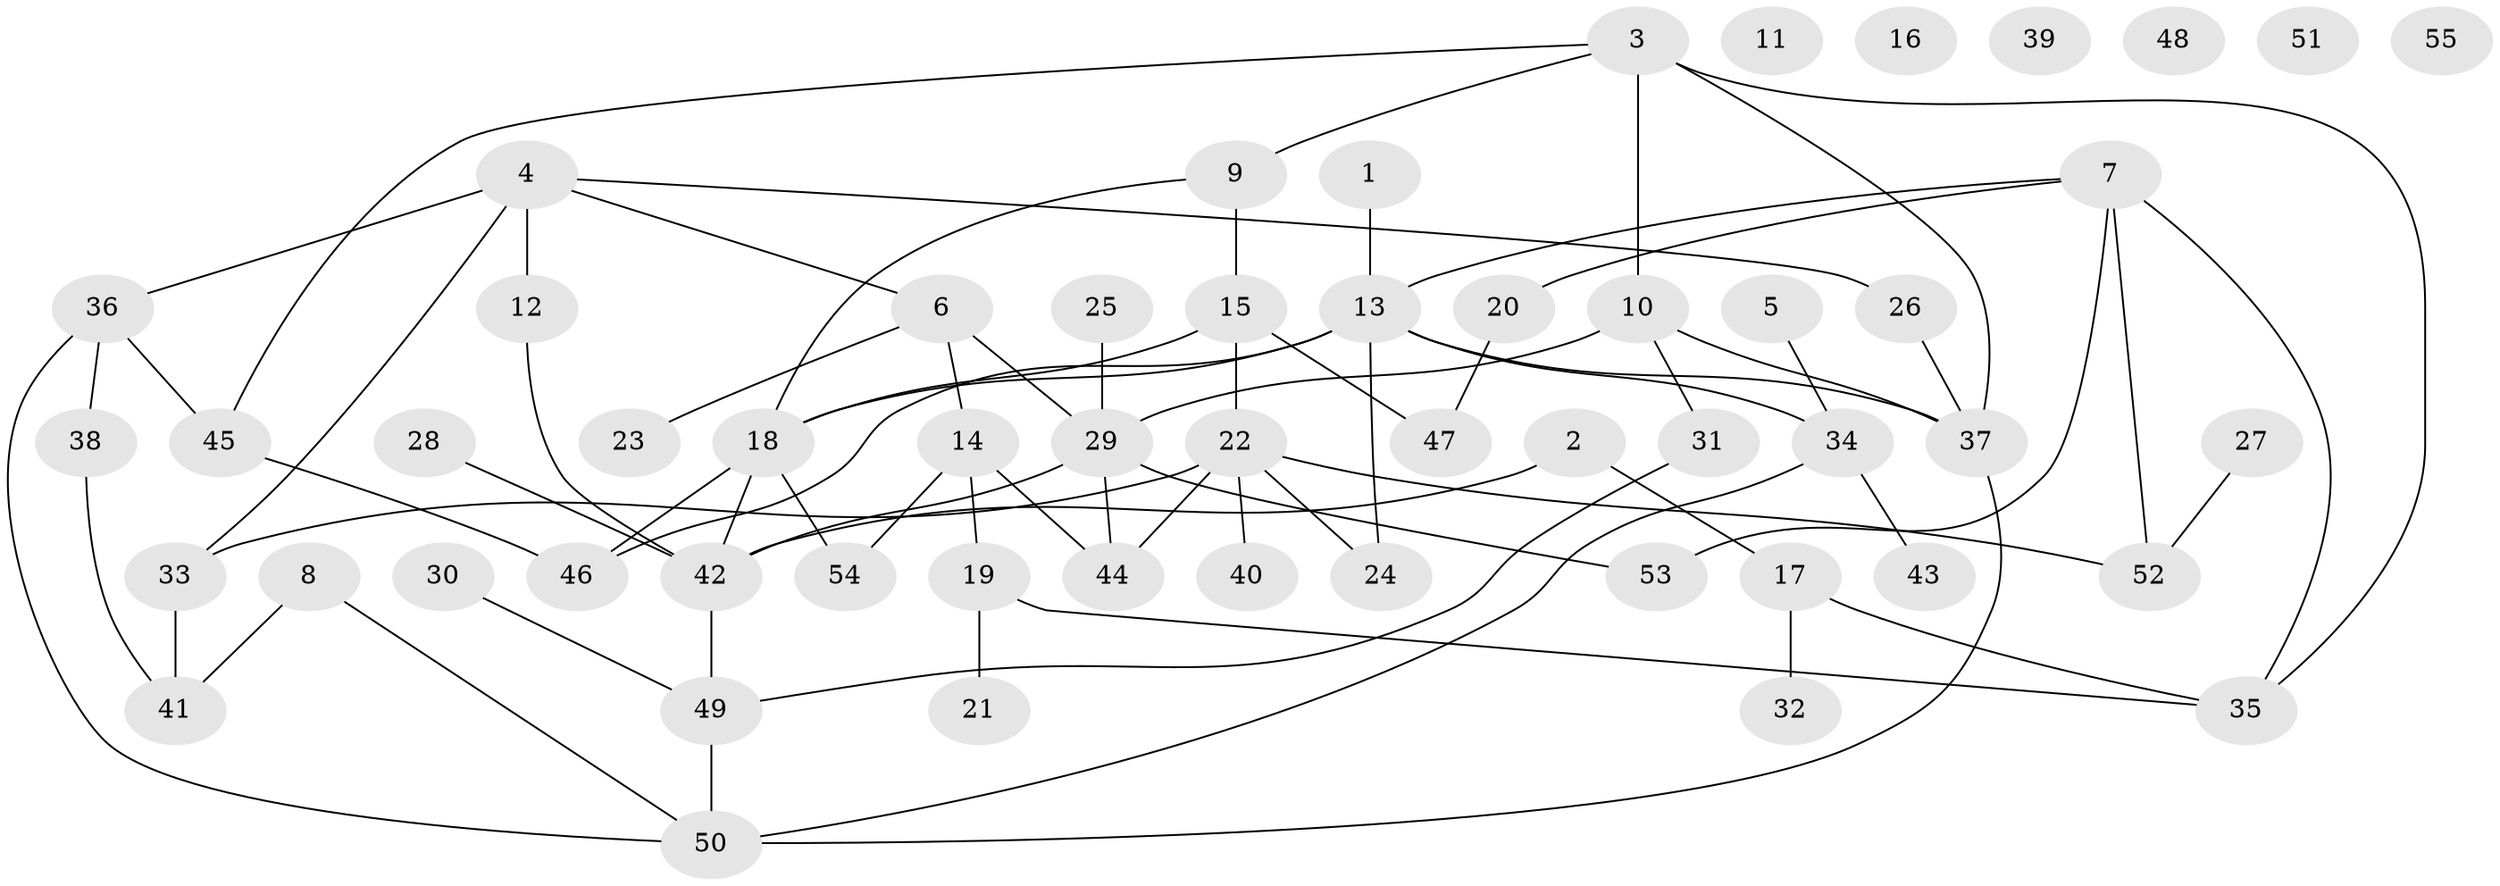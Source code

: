// Generated by graph-tools (version 1.1) at 2025/12/03/09/25 04:12:59]
// undirected, 55 vertices, 74 edges
graph export_dot {
graph [start="1"]
  node [color=gray90,style=filled];
  1;
  2;
  3;
  4;
  5;
  6;
  7;
  8;
  9;
  10;
  11;
  12;
  13;
  14;
  15;
  16;
  17;
  18;
  19;
  20;
  21;
  22;
  23;
  24;
  25;
  26;
  27;
  28;
  29;
  30;
  31;
  32;
  33;
  34;
  35;
  36;
  37;
  38;
  39;
  40;
  41;
  42;
  43;
  44;
  45;
  46;
  47;
  48;
  49;
  50;
  51;
  52;
  53;
  54;
  55;
  1 -- 13;
  2 -- 17;
  2 -- 42;
  3 -- 9;
  3 -- 10;
  3 -- 35;
  3 -- 37;
  3 -- 45;
  4 -- 6;
  4 -- 12;
  4 -- 26;
  4 -- 33;
  4 -- 36;
  5 -- 34;
  6 -- 14;
  6 -- 23;
  6 -- 29;
  7 -- 13;
  7 -- 20;
  7 -- 35;
  7 -- 52;
  7 -- 53;
  8 -- 41;
  8 -- 50;
  9 -- 15;
  9 -- 18;
  10 -- 29;
  10 -- 31;
  10 -- 37;
  12 -- 42;
  13 -- 18;
  13 -- 24;
  13 -- 34;
  13 -- 37;
  13 -- 46;
  14 -- 19;
  14 -- 44;
  14 -- 54;
  15 -- 18;
  15 -- 22;
  15 -- 47;
  17 -- 32;
  17 -- 35;
  18 -- 42;
  18 -- 46;
  18 -- 54;
  19 -- 21;
  19 -- 35;
  20 -- 47;
  22 -- 24;
  22 -- 33;
  22 -- 40;
  22 -- 44;
  22 -- 52;
  25 -- 29;
  26 -- 37;
  27 -- 52;
  28 -- 42;
  29 -- 42;
  29 -- 44;
  29 -- 53;
  30 -- 49;
  31 -- 49;
  33 -- 41;
  34 -- 43;
  34 -- 50;
  36 -- 38;
  36 -- 45;
  36 -- 50;
  37 -- 50;
  38 -- 41;
  42 -- 49;
  45 -- 46;
  49 -- 50;
}
